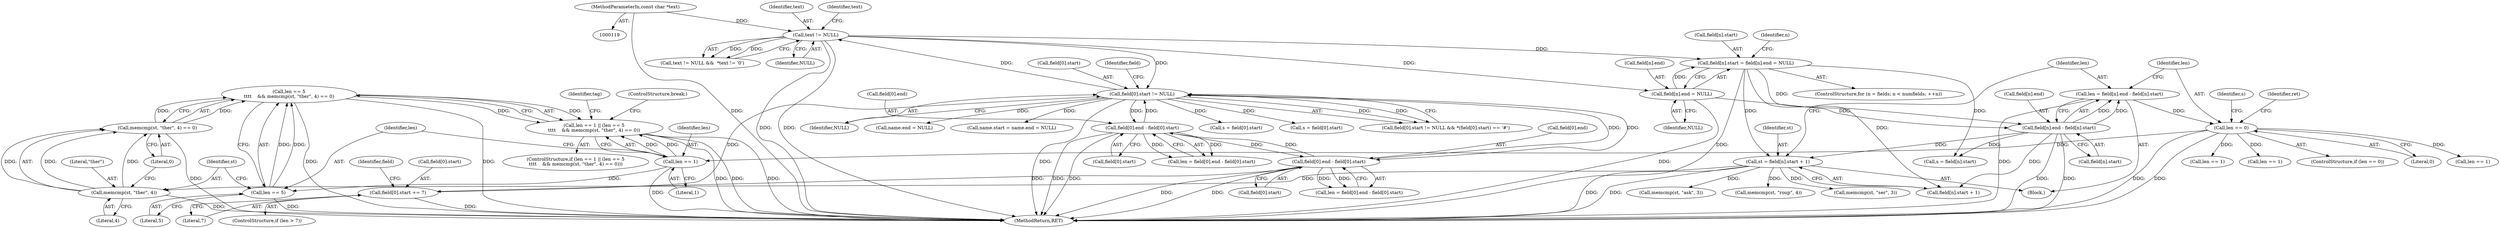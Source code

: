 digraph "0_libarchive_15bf44fd2c1ad0e3fd87048b3fcc90c4dcff1175@API" {
"1000488" [label="(Call,len == 5\n\t\t\t\t    && memcmp(st, \"ther\", 4) == 0)"];
"1000489" [label="(Call,len == 5)"];
"1000485" [label="(Call,len == 1)"];
"1000430" [label="(Call,len == 0)"];
"1000416" [label="(Call,len = field[n].end - field[n].start)"];
"1000418" [label="(Call,field[n].end - field[n].start)"];
"1000234" [label="(Call,field[n].end = NULL)"];
"1000171" [label="(Call,text != NULL)"];
"1000121" [label="(MethodParameterIn,const char *text)"];
"1000243" [label="(Call,field[0].start != NULL)"];
"1000693" [label="(Call,field[0].end - field[0].start)"];
"1000296" [label="(Call,field[0].end - field[0].start)"];
"1000337" [label="(Call,field[0].start += 7)"];
"1000228" [label="(Call,field[n].start = field[n].end = NULL)"];
"1000492" [label="(Call,memcmp(st, \"ther\", 4) == 0)"];
"1000493" [label="(Call,memcmp(st, \"ther\", 4))"];
"1000407" [label="(Call,st = field[n].start + 1)"];
"1000484" [label="(Call,len == 1 || (len == 5\n\t\t\t\t    && memcmp(st, \"ther\", 4) == 0))"];
"1000440" [label="(Identifier,s)"];
"1000429" [label="(ControlStructure,if (len == 0))"];
"1000493" [label="(Call,memcmp(st, \"ther\", 4))"];
"1000432" [label="(Literal,0)"];
"1000235" [label="(Call,field[n].end)"];
"1000430" [label="(Call,len == 0)"];
"1000445" [label="(Call,len == 1)"];
"1000465" [label="(Call,len == 1)"];
"1000249" [label="(Identifier,NULL)"];
"1000244" [label="(Call,field[0].start)"];
"1000302" [label="(Call,field[0].start)"];
"1000343" [label="(Literal,7)"];
"1000497" [label="(Literal,0)"];
"1000473" [label="(Call,memcmp(st, \"roup\", 4))"];
"1000693" [label="(Call,field[0].end - field[0].start)"];
"1000121" [label="(MethodParameterIn,const char *text)"];
"1000419" [label="(Call,field[n].end)"];
"1000171" [label="(Call,text != NULL)"];
"1000338" [label="(Call,field[0].start)"];
"1000505" [label="(Call,len == 1)"];
"1000484" [label="(Call,len == 1 || (len == 5\n\t\t\t\t    && memcmp(st, \"ther\", 4) == 0))"];
"1000170" [label="(Call,text != NULL &&  *text != '\0')"];
"1000435" [label="(Identifier,ret)"];
"1000418" [label="(Call,field[n].end - field[n].start)"];
"1000277" [label="(Call,name.end = NULL)"];
"1000694" [label="(Call,field[0].end)"];
"1000355" [label="(Identifier,field)"];
"1000219" [label="(ControlStructure,for (n = fields; n < numfields; ++n))"];
"1000431" [label="(Identifier,len)"];
"1000333" [label="(ControlStructure,if (len > 7))"];
"1000495" [label="(Literal,\"ther\")"];
"1000417" [label="(Identifier,len)"];
"1000453" [label="(Call,memcmp(st, \"ser\", 3))"];
"1000337" [label="(Call,field[0].start += 7)"];
"1000273" [label="(Call,name.start = name.end = NULL)"];
"1000243" [label="(Call,field[0].start != NULL)"];
"1000240" [label="(Identifier,NULL)"];
"1000172" [label="(Identifier,text)"];
"1000254" [label="(Identifier,field)"];
"1000699" [label="(Call,field[0].start)"];
"1000513" [label="(Call,memcmp(st, \"ask\", 3))"];
"1000242" [label="(Call,field[0].start != NULL && *(field[0].start) == '#')"];
"1000409" [label="(Call,field[n].start + 1)"];
"1000294" [label="(Call,len = field[0].end - field[0].start)"];
"1000297" [label="(Call,field[0].end)"];
"1000691" [label="(Call,len = field[0].end - field[0].start)"];
"1000424" [label="(Call,field[n].start)"];
"1000173" [label="(Identifier,NULL)"];
"1000234" [label="(Call,field[n].end = NULL)"];
"1000229" [label="(Call,field[n].start)"];
"1000491" [label="(Literal,5)"];
"1000286" [label="(Block,)"];
"1000490" [label="(Identifier,len)"];
"1000485" [label="(Call,len == 1)"];
"1000408" [label="(Identifier,st)"];
"1000488" [label="(Call,len == 5\n\t\t\t\t    && memcmp(st, \"ther\", 4) == 0)"];
"1000489" [label="(Call,len == 5)"];
"1000486" [label="(Identifier,len)"];
"1000228" [label="(Call,field[n].start = field[n].end = NULL)"];
"1000416" [label="(Call,len = field[n].end - field[n].start)"];
"1000296" [label="(Call,field[0].end - field[0].start)"];
"1000227" [label="(Identifier,n)"];
"1000487" [label="(Literal,1)"];
"1000499" [label="(Identifier,tag)"];
"1000176" [label="(Identifier,text)"];
"1000494" [label="(Identifier,st)"];
"1000407" [label="(Call,st = field[n].start + 1)"];
"1000287" [label="(Call,s = field[0].start)"];
"1000496" [label="(Literal,4)"];
"1000501" [label="(ControlStructure,break;)"];
"1001007" [label="(MethodReturn,RET)"];
"1000483" [label="(ControlStructure,if (len == 1 || (len == 5\n\t\t\t\t    && memcmp(st, \"ther\", 4) == 0)))"];
"1000400" [label="(Call,s = field[n].start)"];
"1000492" [label="(Call,memcmp(st, \"ther\", 4) == 0)"];
"1000684" [label="(Call,s = field[0].start)"];
"1000488" -> "1000484"  [label="AST: "];
"1000488" -> "1000489"  [label="CFG: "];
"1000488" -> "1000492"  [label="CFG: "];
"1000489" -> "1000488"  [label="AST: "];
"1000492" -> "1000488"  [label="AST: "];
"1000484" -> "1000488"  [label="CFG: "];
"1000488" -> "1001007"  [label="DDG: "];
"1000488" -> "1001007"  [label="DDG: "];
"1000488" -> "1000484"  [label="DDG: "];
"1000488" -> "1000484"  [label="DDG: "];
"1000489" -> "1000488"  [label="DDG: "];
"1000489" -> "1000488"  [label="DDG: "];
"1000492" -> "1000488"  [label="DDG: "];
"1000492" -> "1000488"  [label="DDG: "];
"1000489" -> "1000491"  [label="CFG: "];
"1000490" -> "1000489"  [label="AST: "];
"1000491" -> "1000489"  [label="AST: "];
"1000494" -> "1000489"  [label="CFG: "];
"1000489" -> "1001007"  [label="DDG: "];
"1000485" -> "1000489"  [label="DDG: "];
"1000485" -> "1000484"  [label="AST: "];
"1000485" -> "1000487"  [label="CFG: "];
"1000486" -> "1000485"  [label="AST: "];
"1000487" -> "1000485"  [label="AST: "];
"1000490" -> "1000485"  [label="CFG: "];
"1000484" -> "1000485"  [label="CFG: "];
"1000485" -> "1001007"  [label="DDG: "];
"1000485" -> "1000484"  [label="DDG: "];
"1000485" -> "1000484"  [label="DDG: "];
"1000430" -> "1000485"  [label="DDG: "];
"1000430" -> "1000429"  [label="AST: "];
"1000430" -> "1000432"  [label="CFG: "];
"1000431" -> "1000430"  [label="AST: "];
"1000432" -> "1000430"  [label="AST: "];
"1000435" -> "1000430"  [label="CFG: "];
"1000440" -> "1000430"  [label="CFG: "];
"1000430" -> "1001007"  [label="DDG: "];
"1000430" -> "1001007"  [label="DDG: "];
"1000416" -> "1000430"  [label="DDG: "];
"1000430" -> "1000445"  [label="DDG: "];
"1000430" -> "1000465"  [label="DDG: "];
"1000430" -> "1000505"  [label="DDG: "];
"1000416" -> "1000286"  [label="AST: "];
"1000416" -> "1000418"  [label="CFG: "];
"1000417" -> "1000416"  [label="AST: "];
"1000418" -> "1000416"  [label="AST: "];
"1000431" -> "1000416"  [label="CFG: "];
"1000416" -> "1001007"  [label="DDG: "];
"1000418" -> "1000416"  [label="DDG: "];
"1000418" -> "1000416"  [label="DDG: "];
"1000418" -> "1000424"  [label="CFG: "];
"1000419" -> "1000418"  [label="AST: "];
"1000424" -> "1000418"  [label="AST: "];
"1000418" -> "1001007"  [label="DDG: "];
"1000418" -> "1001007"  [label="DDG: "];
"1000418" -> "1000400"  [label="DDG: "];
"1000418" -> "1000407"  [label="DDG: "];
"1000418" -> "1000409"  [label="DDG: "];
"1000234" -> "1000418"  [label="DDG: "];
"1000228" -> "1000418"  [label="DDG: "];
"1000234" -> "1000228"  [label="AST: "];
"1000234" -> "1000240"  [label="CFG: "];
"1000235" -> "1000234"  [label="AST: "];
"1000240" -> "1000234"  [label="AST: "];
"1000228" -> "1000234"  [label="CFG: "];
"1000234" -> "1001007"  [label="DDG: "];
"1000234" -> "1000228"  [label="DDG: "];
"1000171" -> "1000234"  [label="DDG: "];
"1000171" -> "1000170"  [label="AST: "];
"1000171" -> "1000173"  [label="CFG: "];
"1000172" -> "1000171"  [label="AST: "];
"1000173" -> "1000171"  [label="AST: "];
"1000176" -> "1000171"  [label="CFG: "];
"1000170" -> "1000171"  [label="CFG: "];
"1000171" -> "1001007"  [label="DDG: "];
"1000171" -> "1001007"  [label="DDG: "];
"1000171" -> "1000170"  [label="DDG: "];
"1000171" -> "1000170"  [label="DDG: "];
"1000121" -> "1000171"  [label="DDG: "];
"1000243" -> "1000171"  [label="DDG: "];
"1000171" -> "1000228"  [label="DDG: "];
"1000171" -> "1000243"  [label="DDG: "];
"1000121" -> "1000119"  [label="AST: "];
"1000121" -> "1001007"  [label="DDG: "];
"1000243" -> "1000242"  [label="AST: "];
"1000243" -> "1000249"  [label="CFG: "];
"1000244" -> "1000243"  [label="AST: "];
"1000249" -> "1000243"  [label="AST: "];
"1000254" -> "1000243"  [label="CFG: "];
"1000242" -> "1000243"  [label="CFG: "];
"1000243" -> "1001007"  [label="DDG: "];
"1000243" -> "1000242"  [label="DDG: "];
"1000243" -> "1000242"  [label="DDG: "];
"1000693" -> "1000243"  [label="DDG: "];
"1000337" -> "1000243"  [label="DDG: "];
"1000296" -> "1000243"  [label="DDG: "];
"1000243" -> "1000273"  [label="DDG: "];
"1000243" -> "1000277"  [label="DDG: "];
"1000243" -> "1000287"  [label="DDG: "];
"1000243" -> "1000296"  [label="DDG: "];
"1000243" -> "1000684"  [label="DDG: "];
"1000243" -> "1000693"  [label="DDG: "];
"1000693" -> "1000691"  [label="AST: "];
"1000693" -> "1000699"  [label="CFG: "];
"1000694" -> "1000693"  [label="AST: "];
"1000699" -> "1000693"  [label="AST: "];
"1000691" -> "1000693"  [label="CFG: "];
"1000693" -> "1001007"  [label="DDG: "];
"1000693" -> "1001007"  [label="DDG: "];
"1000693" -> "1000296"  [label="DDG: "];
"1000693" -> "1000691"  [label="DDG: "];
"1000693" -> "1000691"  [label="DDG: "];
"1000296" -> "1000693"  [label="DDG: "];
"1000296" -> "1000294"  [label="AST: "];
"1000296" -> "1000302"  [label="CFG: "];
"1000297" -> "1000296"  [label="AST: "];
"1000302" -> "1000296"  [label="AST: "];
"1000294" -> "1000296"  [label="CFG: "];
"1000296" -> "1001007"  [label="DDG: "];
"1000296" -> "1001007"  [label="DDG: "];
"1000296" -> "1000294"  [label="DDG: "];
"1000296" -> "1000294"  [label="DDG: "];
"1000296" -> "1000337"  [label="DDG: "];
"1000337" -> "1000333"  [label="AST: "];
"1000337" -> "1000343"  [label="CFG: "];
"1000338" -> "1000337"  [label="AST: "];
"1000343" -> "1000337"  [label="AST: "];
"1000355" -> "1000337"  [label="CFG: "];
"1000337" -> "1001007"  [label="DDG: "];
"1000228" -> "1000219"  [label="AST: "];
"1000229" -> "1000228"  [label="AST: "];
"1000227" -> "1000228"  [label="CFG: "];
"1000228" -> "1001007"  [label="DDG: "];
"1000228" -> "1000400"  [label="DDG: "];
"1000228" -> "1000407"  [label="DDG: "];
"1000228" -> "1000409"  [label="DDG: "];
"1000492" -> "1000497"  [label="CFG: "];
"1000493" -> "1000492"  [label="AST: "];
"1000497" -> "1000492"  [label="AST: "];
"1000492" -> "1001007"  [label="DDG: "];
"1000493" -> "1000492"  [label="DDG: "];
"1000493" -> "1000492"  [label="DDG: "];
"1000493" -> "1000492"  [label="DDG: "];
"1000493" -> "1000496"  [label="CFG: "];
"1000494" -> "1000493"  [label="AST: "];
"1000495" -> "1000493"  [label="AST: "];
"1000496" -> "1000493"  [label="AST: "];
"1000497" -> "1000493"  [label="CFG: "];
"1000493" -> "1001007"  [label="DDG: "];
"1000407" -> "1000493"  [label="DDG: "];
"1000407" -> "1000286"  [label="AST: "];
"1000407" -> "1000409"  [label="CFG: "];
"1000408" -> "1000407"  [label="AST: "];
"1000409" -> "1000407"  [label="AST: "];
"1000417" -> "1000407"  [label="CFG: "];
"1000407" -> "1001007"  [label="DDG: "];
"1000407" -> "1001007"  [label="DDG: "];
"1000407" -> "1000453"  [label="DDG: "];
"1000407" -> "1000473"  [label="DDG: "];
"1000407" -> "1000513"  [label="DDG: "];
"1000484" -> "1000483"  [label="AST: "];
"1000499" -> "1000484"  [label="CFG: "];
"1000501" -> "1000484"  [label="CFG: "];
"1000484" -> "1001007"  [label="DDG: "];
"1000484" -> "1001007"  [label="DDG: "];
"1000484" -> "1001007"  [label="DDG: "];
}
